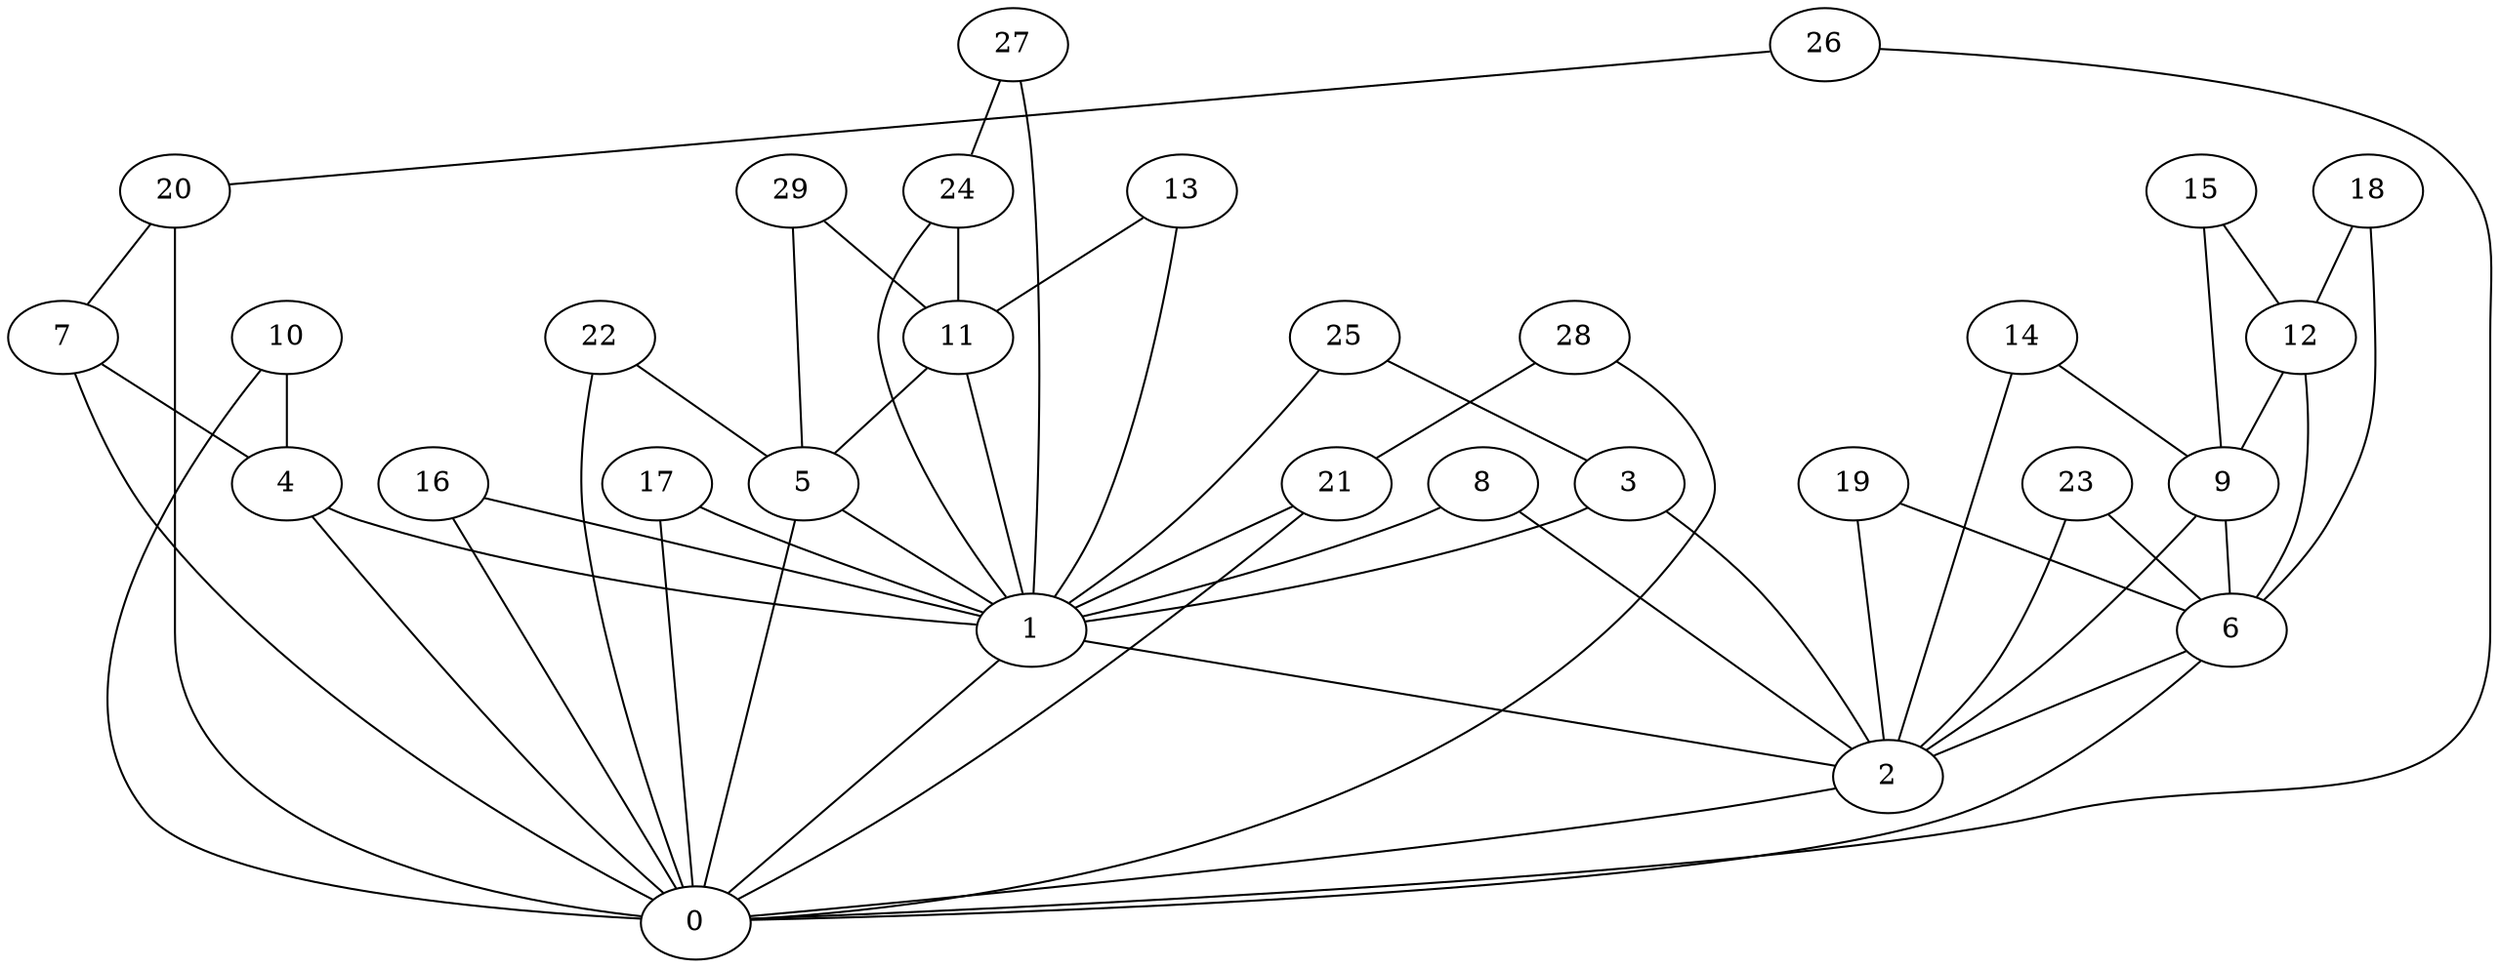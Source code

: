 graph {
    3 -- 1;
    3 -- 2;
    4 -- 0;
    4 -- 1;
    5 -- 0;
    5 -- 1;
    6 -- 2;
    6 -- 0;
    7 -- 4;
    7 -- 0;
    8 -- 1;
    8 -- 2;
    9 -- 6;
    9 -- 2;
    10 -- 4;
    10 -- 0;
    11 -- 5;
    11 -- 1;
    12 -- 9;
    12 -- 6;
    13 -- 11;
    13 -- 1;
    14 -- 9;
    14 -- 2;
    15 -- 12;
    15 -- 9;
    16 -- 0;
    16 -- 1;
    17 -- 0;
    17 -- 1;
    18 -- 12;
    18 -- 6;
    19 -- 6;
    19 -- 2;
    20 -- 7;
    20 -- 0;
    21 -- 0;
    21 -- 1;
    22 -- 5;
    22 -- 0;
    23 -- 6;
    23 -- 2;
    24 -- 11;
    24 -- 1;
    25 -- 3;
    25 -- 1;
    26 -- 20;
    26 -- 0;
    27 -- 24;
    27 -- 1;
    28 -- 21;
    28 -- 0;
    29 -- 11;
    29 -- 5;
    0 -- 1;
    1 -- 2;
    2 -- 0;
}
